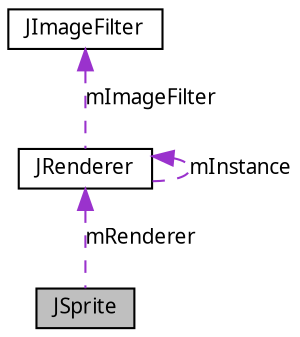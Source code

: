 digraph G
{
  edge [fontname="FreeSans.ttf",fontsize=10,labelfontname="FreeSans.ttf",labelfontsize=10];
  node [fontname="FreeSans.ttf",fontsize=10,shape=record];
  Node1 [label="JSprite",height=0.2,width=0.4,color="black", fillcolor="grey75", style="filled" fontcolor="black"];
  Node2 -> Node1 [dir=back,color="darkorchid3",fontsize=10,style="dashed",label="mRenderer",fontname="FreeSans.ttf"];
  Node2 [label="JRenderer",height=0.2,width=0.4,color="black", fillcolor="white", style="filled",URL="$class_j_renderer.html"];
  Node3 -> Node2 [dir=back,color="darkorchid3",fontsize=10,style="dashed",label="mImageFilter",fontname="FreeSans.ttf"];
  Node3 [label="JImageFilter",height=0.2,width=0.4,color="black", fillcolor="white", style="filled",URL="$class_j_image_filter.html"];
  Node2 -> Node2 [dir=back,color="darkorchid3",fontsize=10,style="dashed",label="mInstance",fontname="FreeSans.ttf"];
}
